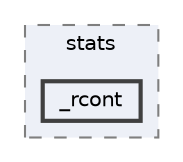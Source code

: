 digraph "/home/jam/Research/IRES-2025/dev/src/llm-scripts/testing/hypothesis-testing/hyp-env/lib/python3.12/site-packages/scipy/stats/_rcont"
{
 // LATEX_PDF_SIZE
  bgcolor="transparent";
  edge [fontname=Helvetica,fontsize=10,labelfontname=Helvetica,labelfontsize=10];
  node [fontname=Helvetica,fontsize=10,shape=box,height=0.2,width=0.4];
  compound=true
  subgraph clusterdir_49a4d825d310769c20c5bbd05c58f3ef {
    graph [ bgcolor="#edf0f7", pencolor="grey50", label="stats", fontname=Helvetica,fontsize=10 style="filled,dashed", URL="dir_49a4d825d310769c20c5bbd05c58f3ef.html",tooltip=""]
  dir_f4cfacc19e3bb6e426f55c9370f1163c [label="_rcont", fillcolor="#edf0f7", color="grey25", style="filled,bold", URL="dir_f4cfacc19e3bb6e426f55c9370f1163c.html",tooltip=""];
  }
}
